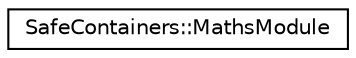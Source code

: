 digraph "Graphical Class Hierarchy"
{
 // INTERACTIVE_SVG=YES
 // LATEX_PDF_SIZE
  edge [fontname="Helvetica",fontsize="10",labelfontname="Helvetica",labelfontsize="10"];
  node [fontname="Helvetica",fontsize="10",shape=record];
  rankdir="LR";
  Node0 [label="SafeContainers::MathsModule",height=0.2,width=0.4,color="black", fillcolor="white", style="filled",URL="$d5/d91/classSafeContainers_1_1MathsModule.html",tooltip=" "];
}
